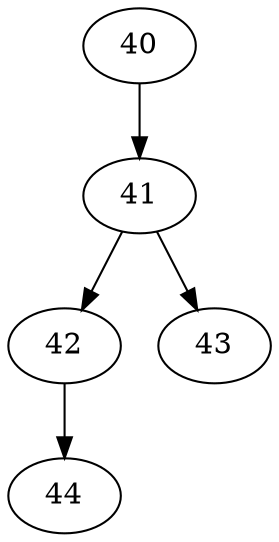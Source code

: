 digraph {
  40 -> 41 ["action" = 0]
  41 -> 42 ["action" = 1]
  41 -> 43 ["action" = 0]
  42 -> 44 ["action" = 2]
}